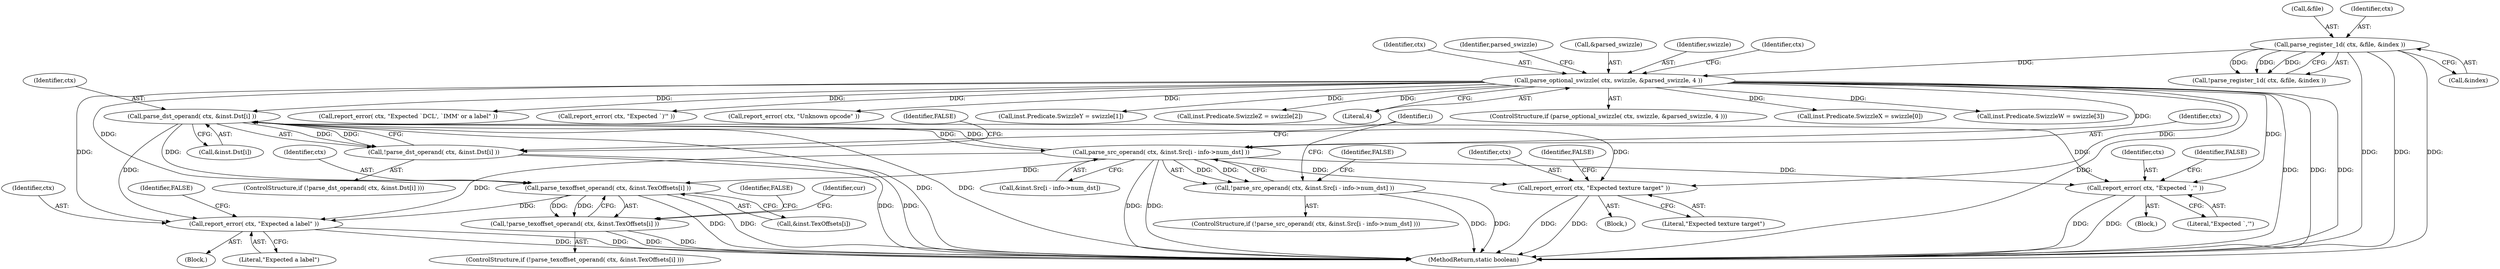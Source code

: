 digraph "0_virglrenderer_e534b51ca3c3cd25f3990589932a9ed711c59b27@API" {
"1002559" [label="(Call,parse_dst_operand( ctx, &inst.Dst[i] ))"];
"1002583" [label="(Call,parse_src_operand( ctx, &inst.Src[i - info->num_dst] ))"];
"1002559" [label="(Call,parse_dst_operand( ctx, &inst.Dst[i] ))"];
"1002294" [label="(Call,parse_optional_swizzle( ctx, swizzle, &parsed_swizzle, 4 ))"];
"1002285" [label="(Call,parse_register_1d( ctx, &file, &index ))"];
"1002536" [label="(Call,report_error( ctx, \"Expected `,'\" ))"];
"1002558" [label="(Call,!parse_dst_operand( ctx, &inst.Dst[i] ))"];
"1002640" [label="(Call,report_error( ctx, \"Expected texture target\" ))"];
"1002682" [label="(Call,parse_texoffset_operand( ctx, &inst.TexOffsets[i] ))"];
"1002681" [label="(Call,!parse_texoffset_operand( ctx, &inst.TexOffsets[i] ))"];
"1002739" [label="(Call,report_error( ctx, \"Expected a label\" ))"];
"1002582" [label="(Call,!parse_src_operand( ctx, &inst.Src[i - info->num_dst] ))"];
"1002438" [label="(Call,report_error( ctx, \"Expected `DCL', `IMM' or a label\" ))"];
"1002287" [label="(Call,&file)"];
"1002348" [label="(Call,report_error( ctx, \"Expected `)'\" ))"];
"1002284" [label="(Call,!parse_register_1d( ctx, &file, &index ))"];
"1002286" [label="(Identifier,ctx)"];
"1002302" [label="(Identifier,parsed_swizzle)"];
"1002684" [label="(Call,&inst.TexOffsets[i])"];
"1002683" [label="(Identifier,ctx)"];
"1002582" [label="(Call,!parse_src_operand( ctx, &inst.Src[i - info->num_dst] ))"];
"1002535" [label="(Block,)"];
"1002297" [label="(Call,&parsed_swizzle)"];
"1002557" [label="(ControlStructure,if (!parse_dst_operand( ctx, &inst.Dst[i] )))"];
"1002639" [label="(Block,)"];
"1002434" [label="(Call,report_error( ctx, \"Unknown opcode\" ))"];
"1002585" [label="(Call,&inst.Src[i - info->num_dst])"];
"1002738" [label="(Block,)"];
"1002537" [label="(Identifier,ctx)"];
"1004155" [label="(MethodReturn,static boolean)"];
"1002641" [label="(Identifier,ctx)"];
"1002540" [label="(Identifier,FALSE)"];
"1002313" [label="(Call,inst.Predicate.SwizzleY = swizzle[1])"];
"1002558" [label="(Call,!parse_dst_operand( ctx, &inst.Dst[i] ))"];
"1002584" [label="(Identifier,ctx)"];
"1002561" [label="(Call,&inst.Dst[i])"];
"1002538" [label="(Literal,\"Expected `,'\")"];
"1002322" [label="(Call,inst.Predicate.SwizzleZ = swizzle[2])"];
"1002596" [label="(Identifier,FALSE)"];
"1002740" [label="(Identifier,ctx)"];
"1002296" [label="(Identifier,swizzle)"];
"1002299" [label="(Literal,4)"];
"1002583" [label="(Call,parse_src_operand( ctx, &inst.Src[i - info->num_dst] ))"];
"1002294" [label="(Call,parse_optional_swizzle( ctx, swizzle, &parsed_swizzle, 4 ))"];
"1002743" [label="(Identifier,FALSE)"];
"1002691" [label="(Identifier,FALSE)"];
"1002293" [label="(ControlStructure,if (parse_optional_swizzle( ctx, swizzle, &parsed_swizzle, 4 )))"];
"1002516" [label="(Identifier,i)"];
"1002344" [label="(Identifier,ctx)"];
"1002560" [label="(Identifier,ctx)"];
"1002295" [label="(Identifier,ctx)"];
"1002739" [label="(Call,report_error( ctx, \"Expected a label\" ))"];
"1002285" [label="(Call,parse_register_1d( ctx, &file, &index ))"];
"1002640" [label="(Call,report_error( ctx, \"Expected texture target\" ))"];
"1002568" [label="(Identifier,FALSE)"];
"1002680" [label="(ControlStructure,if (!parse_texoffset_operand( ctx, &inst.TexOffsets[i] )))"];
"1002741" [label="(Literal,\"Expected a label\")"];
"1002644" [label="(Identifier,FALSE)"];
"1002304" [label="(Call,inst.Predicate.SwizzleX = swizzle[0])"];
"1002331" [label="(Call,inst.Predicate.SwizzleW = swizzle[3])"];
"1002693" [label="(Identifier,cur)"];
"1002536" [label="(Call,report_error( ctx, \"Expected `,'\" ))"];
"1002581" [label="(ControlStructure,if (!parse_src_operand( ctx, &inst.Src[i - info->num_dst] )))"];
"1002289" [label="(Call,&index)"];
"1002681" [label="(Call,!parse_texoffset_operand( ctx, &inst.TexOffsets[i] ))"];
"1002559" [label="(Call,parse_dst_operand( ctx, &inst.Dst[i] ))"];
"1002642" [label="(Literal,\"Expected texture target\")"];
"1002682" [label="(Call,parse_texoffset_operand( ctx, &inst.TexOffsets[i] ))"];
"1002559" -> "1002558"  [label="AST: "];
"1002559" -> "1002561"  [label="CFG: "];
"1002560" -> "1002559"  [label="AST: "];
"1002561" -> "1002559"  [label="AST: "];
"1002558" -> "1002559"  [label="CFG: "];
"1002559" -> "1004155"  [label="DDG: "];
"1002559" -> "1004155"  [label="DDG: "];
"1002559" -> "1002536"  [label="DDG: "];
"1002559" -> "1002558"  [label="DDG: "];
"1002559" -> "1002558"  [label="DDG: "];
"1002583" -> "1002559"  [label="DDG: "];
"1002294" -> "1002559"  [label="DDG: "];
"1002559" -> "1002583"  [label="DDG: "];
"1002559" -> "1002640"  [label="DDG: "];
"1002559" -> "1002682"  [label="DDG: "];
"1002559" -> "1002739"  [label="DDG: "];
"1002583" -> "1002582"  [label="AST: "];
"1002583" -> "1002585"  [label="CFG: "];
"1002584" -> "1002583"  [label="AST: "];
"1002585" -> "1002583"  [label="AST: "];
"1002582" -> "1002583"  [label="CFG: "];
"1002583" -> "1004155"  [label="DDG: "];
"1002583" -> "1004155"  [label="DDG: "];
"1002583" -> "1002536"  [label="DDG: "];
"1002583" -> "1002582"  [label="DDG: "];
"1002583" -> "1002582"  [label="DDG: "];
"1002294" -> "1002583"  [label="DDG: "];
"1002583" -> "1002640"  [label="DDG: "];
"1002583" -> "1002682"  [label="DDG: "];
"1002583" -> "1002739"  [label="DDG: "];
"1002294" -> "1002293"  [label="AST: "];
"1002294" -> "1002299"  [label="CFG: "];
"1002295" -> "1002294"  [label="AST: "];
"1002296" -> "1002294"  [label="AST: "];
"1002297" -> "1002294"  [label="AST: "];
"1002299" -> "1002294"  [label="AST: "];
"1002302" -> "1002294"  [label="CFG: "];
"1002344" -> "1002294"  [label="CFG: "];
"1002294" -> "1004155"  [label="DDG: "];
"1002294" -> "1004155"  [label="DDG: "];
"1002294" -> "1004155"  [label="DDG: "];
"1002294" -> "1004155"  [label="DDG: "];
"1002285" -> "1002294"  [label="DDG: "];
"1002294" -> "1002304"  [label="DDG: "];
"1002294" -> "1002313"  [label="DDG: "];
"1002294" -> "1002322"  [label="DDG: "];
"1002294" -> "1002331"  [label="DDG: "];
"1002294" -> "1002348"  [label="DDG: "];
"1002294" -> "1002434"  [label="DDG: "];
"1002294" -> "1002438"  [label="DDG: "];
"1002294" -> "1002536"  [label="DDG: "];
"1002294" -> "1002640"  [label="DDG: "];
"1002294" -> "1002682"  [label="DDG: "];
"1002294" -> "1002739"  [label="DDG: "];
"1002285" -> "1002284"  [label="AST: "];
"1002285" -> "1002289"  [label="CFG: "];
"1002286" -> "1002285"  [label="AST: "];
"1002287" -> "1002285"  [label="AST: "];
"1002289" -> "1002285"  [label="AST: "];
"1002284" -> "1002285"  [label="CFG: "];
"1002285" -> "1004155"  [label="DDG: "];
"1002285" -> "1004155"  [label="DDG: "];
"1002285" -> "1004155"  [label="DDG: "];
"1002285" -> "1002284"  [label="DDG: "];
"1002285" -> "1002284"  [label="DDG: "];
"1002285" -> "1002284"  [label="DDG: "];
"1002536" -> "1002535"  [label="AST: "];
"1002536" -> "1002538"  [label="CFG: "];
"1002537" -> "1002536"  [label="AST: "];
"1002538" -> "1002536"  [label="AST: "];
"1002540" -> "1002536"  [label="CFG: "];
"1002536" -> "1004155"  [label="DDG: "];
"1002536" -> "1004155"  [label="DDG: "];
"1002558" -> "1002557"  [label="AST: "];
"1002568" -> "1002558"  [label="CFG: "];
"1002516" -> "1002558"  [label="CFG: "];
"1002558" -> "1004155"  [label="DDG: "];
"1002558" -> "1004155"  [label="DDG: "];
"1002640" -> "1002639"  [label="AST: "];
"1002640" -> "1002642"  [label="CFG: "];
"1002641" -> "1002640"  [label="AST: "];
"1002642" -> "1002640"  [label="AST: "];
"1002644" -> "1002640"  [label="CFG: "];
"1002640" -> "1004155"  [label="DDG: "];
"1002640" -> "1004155"  [label="DDG: "];
"1002682" -> "1002681"  [label="AST: "];
"1002682" -> "1002684"  [label="CFG: "];
"1002683" -> "1002682"  [label="AST: "];
"1002684" -> "1002682"  [label="AST: "];
"1002681" -> "1002682"  [label="CFG: "];
"1002682" -> "1004155"  [label="DDG: "];
"1002682" -> "1004155"  [label="DDG: "];
"1002682" -> "1002681"  [label="DDG: "];
"1002682" -> "1002681"  [label="DDG: "];
"1002682" -> "1002739"  [label="DDG: "];
"1002681" -> "1002680"  [label="AST: "];
"1002691" -> "1002681"  [label="CFG: "];
"1002693" -> "1002681"  [label="CFG: "];
"1002681" -> "1004155"  [label="DDG: "];
"1002681" -> "1004155"  [label="DDG: "];
"1002739" -> "1002738"  [label="AST: "];
"1002739" -> "1002741"  [label="CFG: "];
"1002740" -> "1002739"  [label="AST: "];
"1002741" -> "1002739"  [label="AST: "];
"1002743" -> "1002739"  [label="CFG: "];
"1002739" -> "1004155"  [label="DDG: "];
"1002739" -> "1004155"  [label="DDG: "];
"1002582" -> "1002581"  [label="AST: "];
"1002596" -> "1002582"  [label="CFG: "];
"1002516" -> "1002582"  [label="CFG: "];
"1002582" -> "1004155"  [label="DDG: "];
"1002582" -> "1004155"  [label="DDG: "];
}
